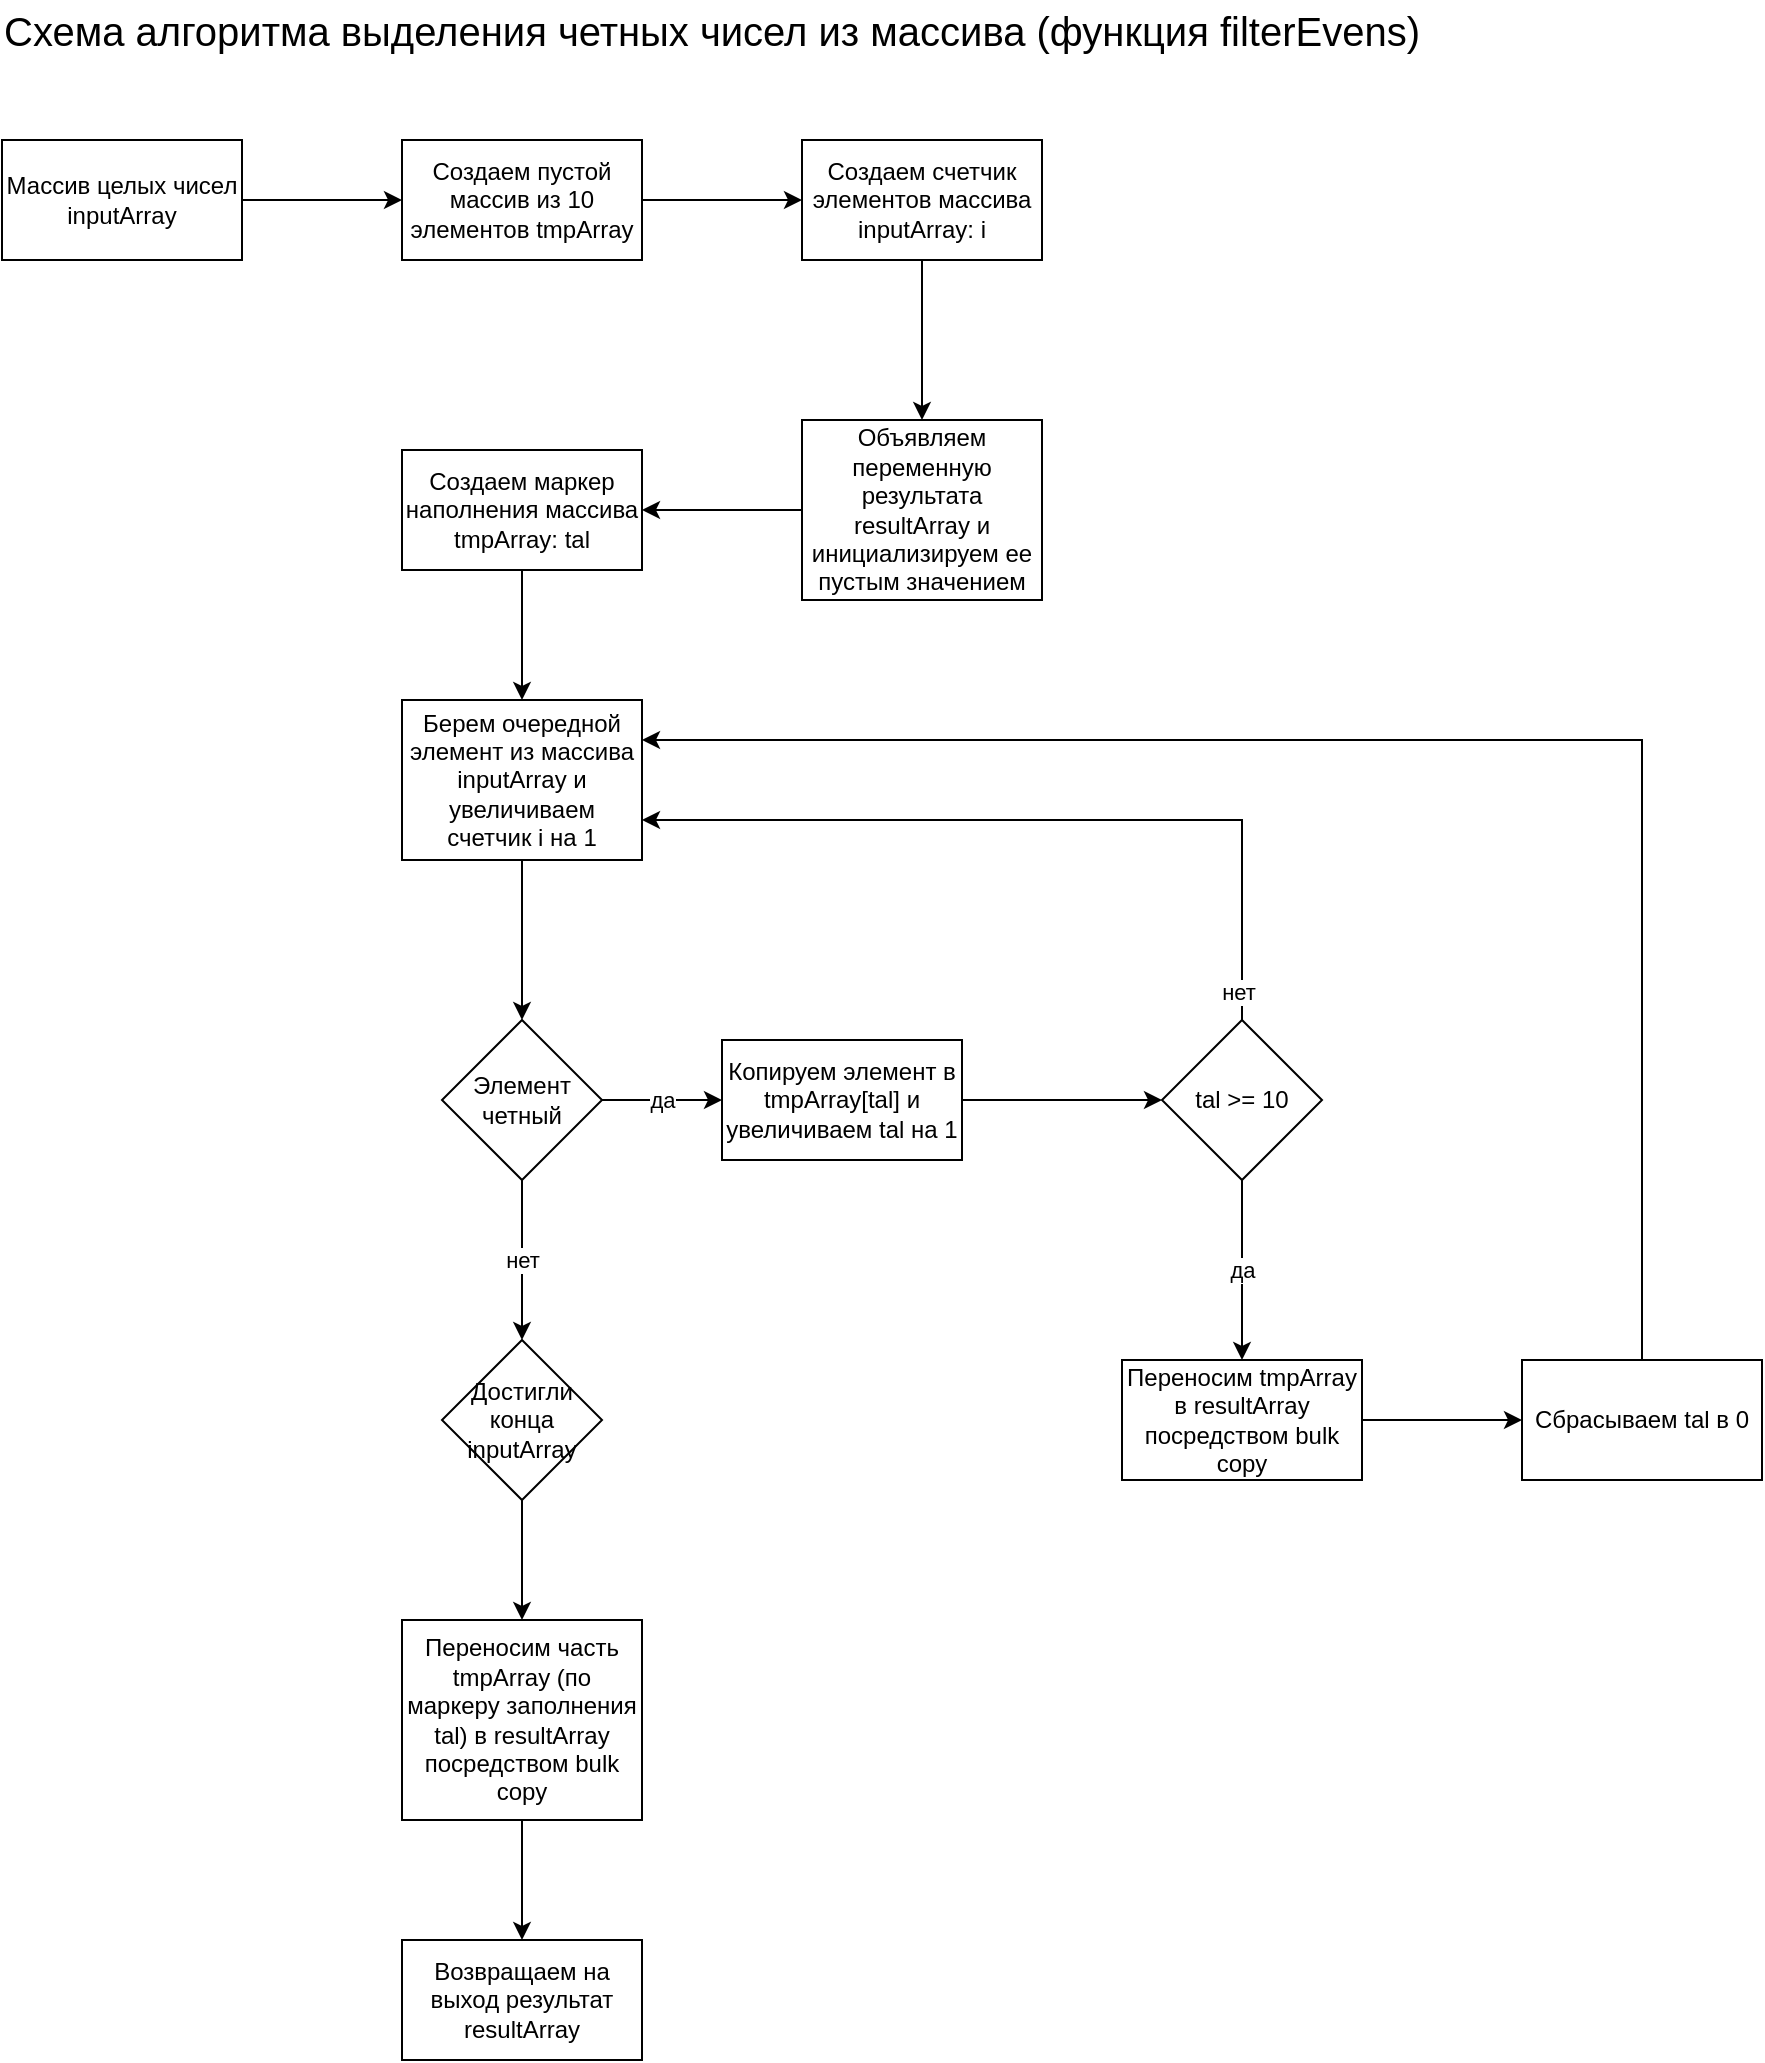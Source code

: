 <mxfile version="15.4.0" type="device"><diagram id="n-pmLl0qWT21Ix6ydYRx" name="Page-1"><mxGraphModel dx="1350" dy="816" grid="1" gridSize="10" guides="1" tooltips="1" connect="1" arrows="1" fold="1" page="1" pageScale="1" pageWidth="850" pageHeight="1100" math="0" shadow="0"><root><mxCell id="0"/><mxCell id="1" parent="0"/><mxCell id="5mOZDaU4VR4ZpmL7Z9jW-1" value="Схема алгоритма выделения четных чисел из массива (функция filterEvens)" style="text;html=1;strokeColor=none;fillColor=none;align=center;verticalAlign=middle;whiteSpace=wrap;rounded=0;fontSize=20;" parent="1" vertex="1"><mxGeometry x="40" y="50" width="710" height="30" as="geometry"/></mxCell><mxCell id="wrWoJshsuK3zR-S0QhXY-3" value="" style="edgeStyle=orthogonalEdgeStyle;rounded=0;orthogonalLoop=1;jettySize=auto;html=1;" parent="1" source="wrWoJshsuK3zR-S0QhXY-1" target="wrWoJshsuK3zR-S0QhXY-2" edge="1"><mxGeometry relative="1" as="geometry"/></mxCell><mxCell id="wrWoJshsuK3zR-S0QhXY-1" value="Массив целых чисел inputArray" style="rounded=0;whiteSpace=wrap;html=1;" parent="1" vertex="1"><mxGeometry x="40" y="120" width="120" height="60" as="geometry"/></mxCell><mxCell id="wrWoJshsuK3zR-S0QhXY-12" value="" style="edgeStyle=orthogonalEdgeStyle;rounded=0;orthogonalLoop=1;jettySize=auto;html=1;" parent="1" source="wrWoJshsuK3zR-S0QhXY-2" target="wrWoJshsuK3zR-S0QhXY-11" edge="1"><mxGeometry relative="1" as="geometry"/></mxCell><mxCell id="wrWoJshsuK3zR-S0QhXY-2" value="Создаем пустой массив из 10 элементов tmpArray" style="whiteSpace=wrap;html=1;rounded=0;" parent="1" vertex="1"><mxGeometry x="240" y="120" width="120" height="60" as="geometry"/></mxCell><mxCell id="wrWoJshsuK3zR-S0QhXY-8" value="" style="edgeStyle=orthogonalEdgeStyle;rounded=0;orthogonalLoop=1;jettySize=auto;html=1;" parent="1" source="wrWoJshsuK3zR-S0QhXY-4" target="wrWoJshsuK3zR-S0QhXY-7" edge="1"><mxGeometry relative="1" as="geometry"/></mxCell><mxCell id="wrWoJshsuK3zR-S0QhXY-4" value="Берем очередной элемент из массива inputArray и увеличиваем счетчик i на 1" style="whiteSpace=wrap;html=1;rounded=0;" parent="1" vertex="1"><mxGeometry x="240" y="400" width="120" height="80" as="geometry"/></mxCell><mxCell id="wrWoJshsuK3zR-S0QhXY-10" value="да" style="edgeStyle=orthogonalEdgeStyle;rounded=0;orthogonalLoop=1;jettySize=auto;html=1;" parent="1" source="wrWoJshsuK3zR-S0QhXY-7" target="wrWoJshsuK3zR-S0QhXY-9" edge="1"><mxGeometry relative="1" as="geometry"/></mxCell><mxCell id="wrWoJshsuK3zR-S0QhXY-19" value="нет" style="edgeStyle=orthogonalEdgeStyle;rounded=0;orthogonalLoop=1;jettySize=auto;html=1;" parent="1" source="wrWoJshsuK3zR-S0QhXY-7" target="wrWoJshsuK3zR-S0QhXY-18" edge="1"><mxGeometry relative="1" as="geometry"/></mxCell><mxCell id="wrWoJshsuK3zR-S0QhXY-7" value="Элемент четный" style="rhombus;whiteSpace=wrap;html=1;rounded=0;" parent="1" vertex="1"><mxGeometry x="260" y="560" width="80" height="80" as="geometry"/></mxCell><mxCell id="wrWoJshsuK3zR-S0QhXY-25" value="" style="edgeStyle=orthogonalEdgeStyle;rounded=0;orthogonalLoop=1;jettySize=auto;html=1;" parent="1" source="wrWoJshsuK3zR-S0QhXY-9" target="wrWoJshsuK3zR-S0QhXY-24" edge="1"><mxGeometry relative="1" as="geometry"/></mxCell><mxCell id="wrWoJshsuK3zR-S0QhXY-9" value="Копируем элемент в tmpArray[tal] и увеличиваем tal на 1" style="whiteSpace=wrap;html=1;rounded=0;" parent="1" vertex="1"><mxGeometry x="400" y="570" width="120" height="60" as="geometry"/></mxCell><mxCell id="wrWoJshsuK3zR-S0QhXY-14" value="" style="edgeStyle=orthogonalEdgeStyle;rounded=0;orthogonalLoop=1;jettySize=auto;html=1;" parent="1" source="wrWoJshsuK3zR-S0QhXY-11" target="wrWoJshsuK3zR-S0QhXY-13" edge="1"><mxGeometry relative="1" as="geometry"/></mxCell><mxCell id="wrWoJshsuK3zR-S0QhXY-11" value="&lt;span&gt;Создаем счетчик элементов массива inputArray: i&lt;/span&gt;" style="whiteSpace=wrap;html=1;rounded=0;" parent="1" vertex="1"><mxGeometry x="440" y="120" width="120" height="60" as="geometry"/></mxCell><mxCell id="wrWoJshsuK3zR-S0QhXY-16" value="" style="edgeStyle=orthogonalEdgeStyle;rounded=0;orthogonalLoop=1;jettySize=auto;html=1;" parent="1" source="wrWoJshsuK3zR-S0QhXY-13" target="wrWoJshsuK3zR-S0QhXY-15" edge="1"><mxGeometry relative="1" as="geometry"/></mxCell><mxCell id="wrWoJshsuK3zR-S0QhXY-13" value="&lt;span&gt;Объявляем переменную результата resultArray и инициализируем ее пустым значением&lt;/span&gt;" style="whiteSpace=wrap;html=1;rounded=0;" parent="1" vertex="1"><mxGeometry x="440" y="260" width="120" height="90" as="geometry"/></mxCell><mxCell id="wrWoJshsuK3zR-S0QhXY-17" style="edgeStyle=orthogonalEdgeStyle;rounded=0;orthogonalLoop=1;jettySize=auto;html=1;" parent="1" source="wrWoJshsuK3zR-S0QhXY-15" target="wrWoJshsuK3zR-S0QhXY-4" edge="1"><mxGeometry relative="1" as="geometry"/></mxCell><mxCell id="wrWoJshsuK3zR-S0QhXY-15" value="Создаем маркер наполнения массива tmpArray: tal" style="whiteSpace=wrap;html=1;rounded=0;" parent="1" vertex="1"><mxGeometry x="240" y="275" width="120" height="60" as="geometry"/></mxCell><mxCell id="wrWoJshsuK3zR-S0QhXY-29" style="edgeStyle=orthogonalEdgeStyle;rounded=0;orthogonalLoop=1;jettySize=auto;html=1;" parent="1" source="wrWoJshsuK3zR-S0QhXY-18" target="wrWoJshsuK3zR-S0QhXY-28" edge="1"><mxGeometry relative="1" as="geometry"/></mxCell><mxCell id="wrWoJshsuK3zR-S0QhXY-18" value="Достигли конца inputArray" style="rhombus;whiteSpace=wrap;html=1;rounded=0;" parent="1" vertex="1"><mxGeometry x="260" y="720" width="80" height="80" as="geometry"/></mxCell><mxCell id="wrWoJshsuK3zR-S0QhXY-20" value="Возвращаем на выход результат resultArray" style="whiteSpace=wrap;html=1;rounded=0;" parent="1" vertex="1"><mxGeometry x="240" y="1020" width="120" height="60" as="geometry"/></mxCell><mxCell id="wrWoJshsuK3zR-S0QhXY-27" value="да" style="edgeStyle=orthogonalEdgeStyle;rounded=0;orthogonalLoop=1;jettySize=auto;html=1;" parent="1" source="wrWoJshsuK3zR-S0QhXY-24" target="wrWoJshsuK3zR-S0QhXY-26" edge="1"><mxGeometry relative="1" as="geometry"/></mxCell><mxCell id="wrWoJshsuK3zR-S0QhXY-34" style="edgeStyle=orthogonalEdgeStyle;rounded=0;orthogonalLoop=1;jettySize=auto;html=1;" parent="1" source="wrWoJshsuK3zR-S0QhXY-24" target="wrWoJshsuK3zR-S0QhXY-4" edge="1"><mxGeometry relative="1" as="geometry"><Array as="points"><mxPoint x="660" y="460"/></Array></mxGeometry></mxCell><mxCell id="wrWoJshsuK3zR-S0QhXY-35" value="нет" style="edgeLabel;html=1;align=center;verticalAlign=middle;resizable=0;points=[];" parent="wrWoJshsuK3zR-S0QhXY-34" vertex="1" connectable="0"><mxGeometry x="-0.93" y="2" relative="1" as="geometry"><mxPoint as="offset"/></mxGeometry></mxCell><mxCell id="wrWoJshsuK3zR-S0QhXY-24" value="tal &amp;gt;= 10" style="rhombus;whiteSpace=wrap;html=1;rounded=0;" parent="1" vertex="1"><mxGeometry x="620" y="560" width="80" height="80" as="geometry"/></mxCell><mxCell id="wrWoJshsuK3zR-S0QhXY-32" value="" style="edgeStyle=orthogonalEdgeStyle;rounded=0;orthogonalLoop=1;jettySize=auto;html=1;" parent="1" source="wrWoJshsuK3zR-S0QhXY-26" target="wrWoJshsuK3zR-S0QhXY-31" edge="1"><mxGeometry relative="1" as="geometry"/></mxCell><mxCell id="wrWoJshsuK3zR-S0QhXY-26" value="Переносим tmpArray в resultArray посредством bulk copy" style="whiteSpace=wrap;html=1;rounded=0;" parent="1" vertex="1"><mxGeometry x="600" y="730" width="120" height="60" as="geometry"/></mxCell><mxCell id="wrWoJshsuK3zR-S0QhXY-30" style="edgeStyle=orthogonalEdgeStyle;rounded=0;orthogonalLoop=1;jettySize=auto;html=1;" parent="1" source="wrWoJshsuK3zR-S0QhXY-28" target="wrWoJshsuK3zR-S0QhXY-20" edge="1"><mxGeometry relative="1" as="geometry"/></mxCell><mxCell id="wrWoJshsuK3zR-S0QhXY-28" value="Переносим часть tmpArray (по маркеру заполнения tal) в resultArray посредством bulk copy" style="whiteSpace=wrap;html=1;rounded=0;" parent="1" vertex="1"><mxGeometry x="240" y="860" width="120" height="100" as="geometry"/></mxCell><mxCell id="wrWoJshsuK3zR-S0QhXY-33" style="edgeStyle=orthogonalEdgeStyle;rounded=0;orthogonalLoop=1;jettySize=auto;html=1;" parent="1" source="wrWoJshsuK3zR-S0QhXY-31" target="wrWoJshsuK3zR-S0QhXY-4" edge="1"><mxGeometry relative="1" as="geometry"><Array as="points"><mxPoint x="860" y="420"/></Array></mxGeometry></mxCell><mxCell id="wrWoJshsuK3zR-S0QhXY-31" value="Сбрасываем tal в 0" style="whiteSpace=wrap;html=1;rounded=0;" parent="1" vertex="1"><mxGeometry x="800" y="730" width="120" height="60" as="geometry"/></mxCell></root></mxGraphModel></diagram></mxfile>